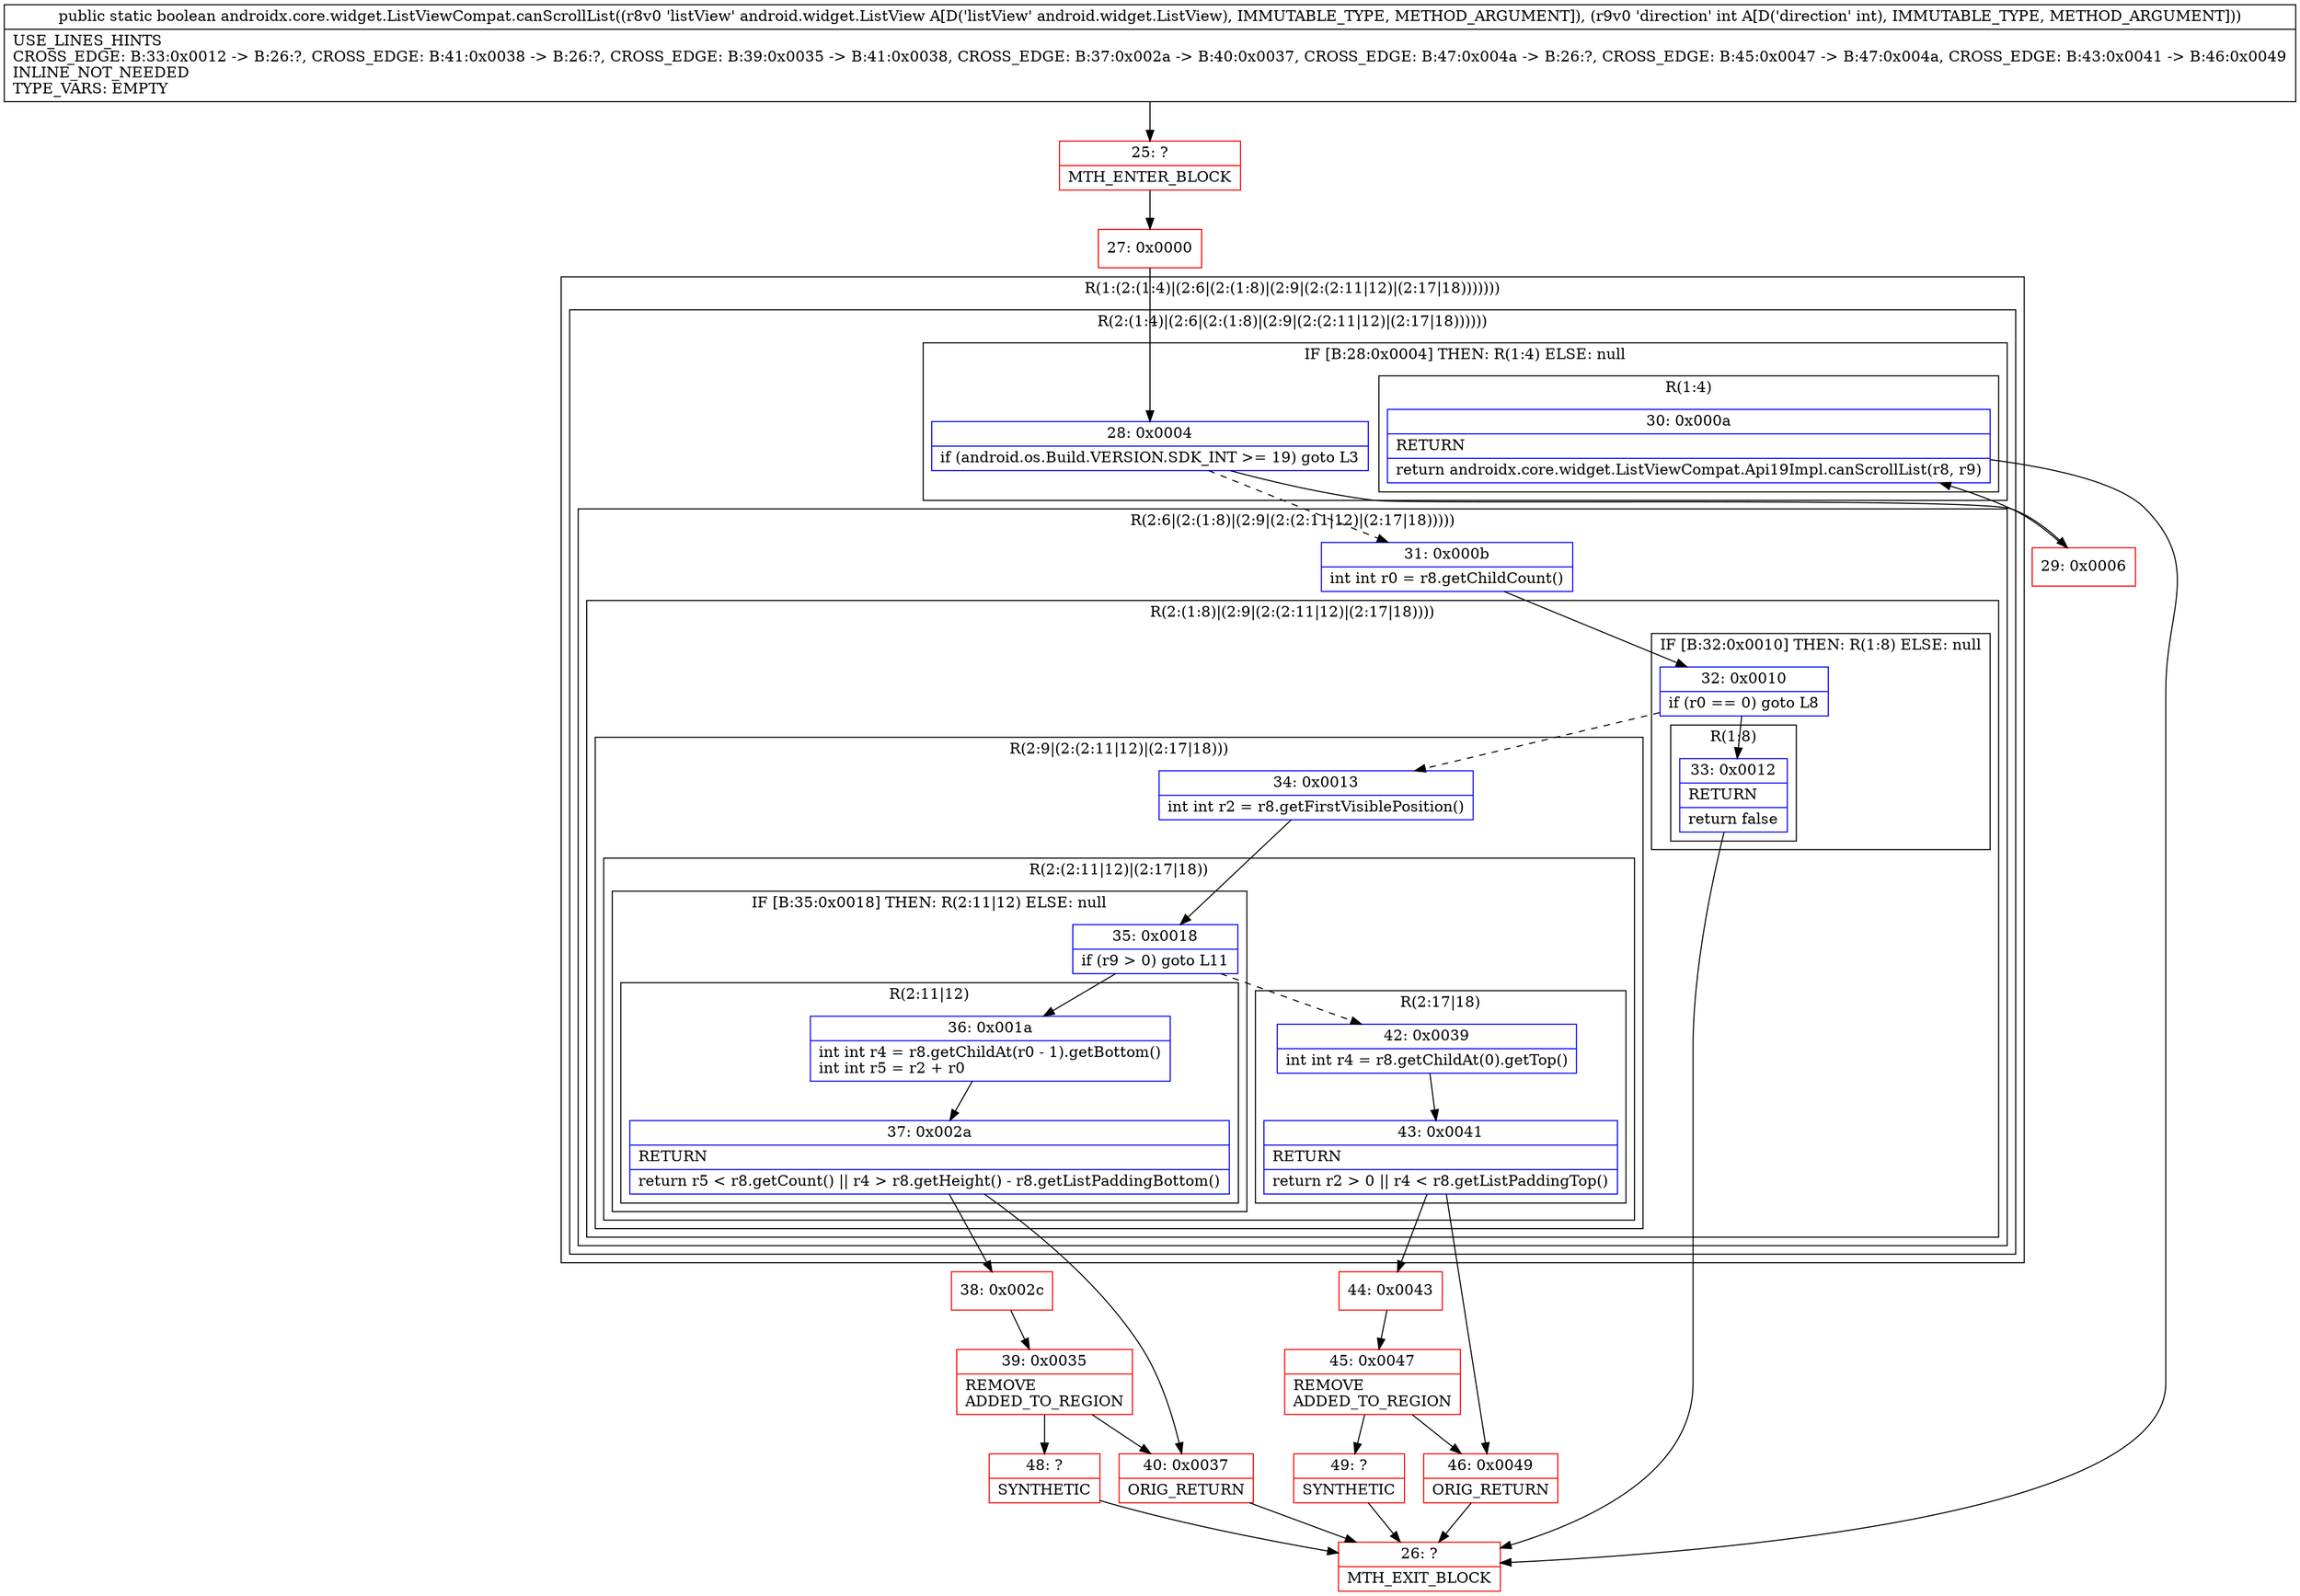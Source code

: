 digraph "CFG forandroidx.core.widget.ListViewCompat.canScrollList(Landroid\/widget\/ListView;I)Z" {
subgraph cluster_Region_620103006 {
label = "R(1:(2:(1:4)|(2:6|(2:(1:8)|(2:9|(2:(2:11|12)|(2:17|18)))))))";
node [shape=record,color=blue];
subgraph cluster_Region_118369686 {
label = "R(2:(1:4)|(2:6|(2:(1:8)|(2:9|(2:(2:11|12)|(2:17|18))))))";
node [shape=record,color=blue];
subgraph cluster_IfRegion_1599673789 {
label = "IF [B:28:0x0004] THEN: R(1:4) ELSE: null";
node [shape=record,color=blue];
Node_28 [shape=record,label="{28\:\ 0x0004|if (android.os.Build.VERSION.SDK_INT \>= 19) goto L3\l}"];
subgraph cluster_Region_1437212461 {
label = "R(1:4)";
node [shape=record,color=blue];
Node_30 [shape=record,label="{30\:\ 0x000a|RETURN\l|return androidx.core.widget.ListViewCompat.Api19Impl.canScrollList(r8, r9)\l}"];
}
}
subgraph cluster_Region_1329668803 {
label = "R(2:6|(2:(1:8)|(2:9|(2:(2:11|12)|(2:17|18)))))";
node [shape=record,color=blue];
Node_31 [shape=record,label="{31\:\ 0x000b|int int r0 = r8.getChildCount()\l}"];
subgraph cluster_Region_1105341491 {
label = "R(2:(1:8)|(2:9|(2:(2:11|12)|(2:17|18))))";
node [shape=record,color=blue];
subgraph cluster_IfRegion_2017457676 {
label = "IF [B:32:0x0010] THEN: R(1:8) ELSE: null";
node [shape=record,color=blue];
Node_32 [shape=record,label="{32\:\ 0x0010|if (r0 == 0) goto L8\l}"];
subgraph cluster_Region_930536196 {
label = "R(1:8)";
node [shape=record,color=blue];
Node_33 [shape=record,label="{33\:\ 0x0012|RETURN\l|return false\l}"];
}
}
subgraph cluster_Region_1099421682 {
label = "R(2:9|(2:(2:11|12)|(2:17|18)))";
node [shape=record,color=blue];
Node_34 [shape=record,label="{34\:\ 0x0013|int int r2 = r8.getFirstVisiblePosition()\l}"];
subgraph cluster_Region_546686122 {
label = "R(2:(2:11|12)|(2:17|18))";
node [shape=record,color=blue];
subgraph cluster_IfRegion_625210594 {
label = "IF [B:35:0x0018] THEN: R(2:11|12) ELSE: null";
node [shape=record,color=blue];
Node_35 [shape=record,label="{35\:\ 0x0018|if (r9 \> 0) goto L11\l}"];
subgraph cluster_Region_1115700534 {
label = "R(2:11|12)";
node [shape=record,color=blue];
Node_36 [shape=record,label="{36\:\ 0x001a|int int r4 = r8.getChildAt(r0 \- 1).getBottom()\lint int r5 = r2 + r0\l}"];
Node_37 [shape=record,label="{37\:\ 0x002a|RETURN\l|return r5 \< r8.getCount() \|\| r4 \> r8.getHeight() \- r8.getListPaddingBottom()\l}"];
}
}
subgraph cluster_Region_118923835 {
label = "R(2:17|18)";
node [shape=record,color=blue];
Node_42 [shape=record,label="{42\:\ 0x0039|int int r4 = r8.getChildAt(0).getTop()\l}"];
Node_43 [shape=record,label="{43\:\ 0x0041|RETURN\l|return r2 \> 0 \|\| r4 \< r8.getListPaddingTop()\l}"];
}
}
}
}
}
}
}
Node_25 [shape=record,color=red,label="{25\:\ ?|MTH_ENTER_BLOCK\l}"];
Node_27 [shape=record,color=red,label="{27\:\ 0x0000}"];
Node_29 [shape=record,color=red,label="{29\:\ 0x0006}"];
Node_26 [shape=record,color=red,label="{26\:\ ?|MTH_EXIT_BLOCK\l}"];
Node_38 [shape=record,color=red,label="{38\:\ 0x002c}"];
Node_39 [shape=record,color=red,label="{39\:\ 0x0035|REMOVE\lADDED_TO_REGION\l}"];
Node_48 [shape=record,color=red,label="{48\:\ ?|SYNTHETIC\l}"];
Node_40 [shape=record,color=red,label="{40\:\ 0x0037|ORIG_RETURN\l}"];
Node_44 [shape=record,color=red,label="{44\:\ 0x0043}"];
Node_45 [shape=record,color=red,label="{45\:\ 0x0047|REMOVE\lADDED_TO_REGION\l}"];
Node_49 [shape=record,color=red,label="{49\:\ ?|SYNTHETIC\l}"];
Node_46 [shape=record,color=red,label="{46\:\ 0x0049|ORIG_RETURN\l}"];
MethodNode[shape=record,label="{public static boolean androidx.core.widget.ListViewCompat.canScrollList((r8v0 'listView' android.widget.ListView A[D('listView' android.widget.ListView), IMMUTABLE_TYPE, METHOD_ARGUMENT]), (r9v0 'direction' int A[D('direction' int), IMMUTABLE_TYPE, METHOD_ARGUMENT]))  | USE_LINES_HINTS\lCROSS_EDGE: B:33:0x0012 \-\> B:26:?, CROSS_EDGE: B:41:0x0038 \-\> B:26:?, CROSS_EDGE: B:39:0x0035 \-\> B:41:0x0038, CROSS_EDGE: B:37:0x002a \-\> B:40:0x0037, CROSS_EDGE: B:47:0x004a \-\> B:26:?, CROSS_EDGE: B:45:0x0047 \-\> B:47:0x004a, CROSS_EDGE: B:43:0x0041 \-\> B:46:0x0049\lINLINE_NOT_NEEDED\lTYPE_VARS: EMPTY\l}"];
MethodNode -> Node_25;Node_28 -> Node_29;
Node_28 -> Node_31[style=dashed];
Node_30 -> Node_26;
Node_31 -> Node_32;
Node_32 -> Node_33;
Node_32 -> Node_34[style=dashed];
Node_33 -> Node_26;
Node_34 -> Node_35;
Node_35 -> Node_36;
Node_35 -> Node_42[style=dashed];
Node_36 -> Node_37;
Node_37 -> Node_38;
Node_37 -> Node_40;
Node_42 -> Node_43;
Node_43 -> Node_44;
Node_43 -> Node_46;
Node_25 -> Node_27;
Node_27 -> Node_28;
Node_29 -> Node_30;
Node_38 -> Node_39;
Node_39 -> Node_40;
Node_39 -> Node_48;
Node_48 -> Node_26;
Node_40 -> Node_26;
Node_44 -> Node_45;
Node_45 -> Node_46;
Node_45 -> Node_49;
Node_49 -> Node_26;
Node_46 -> Node_26;
}

